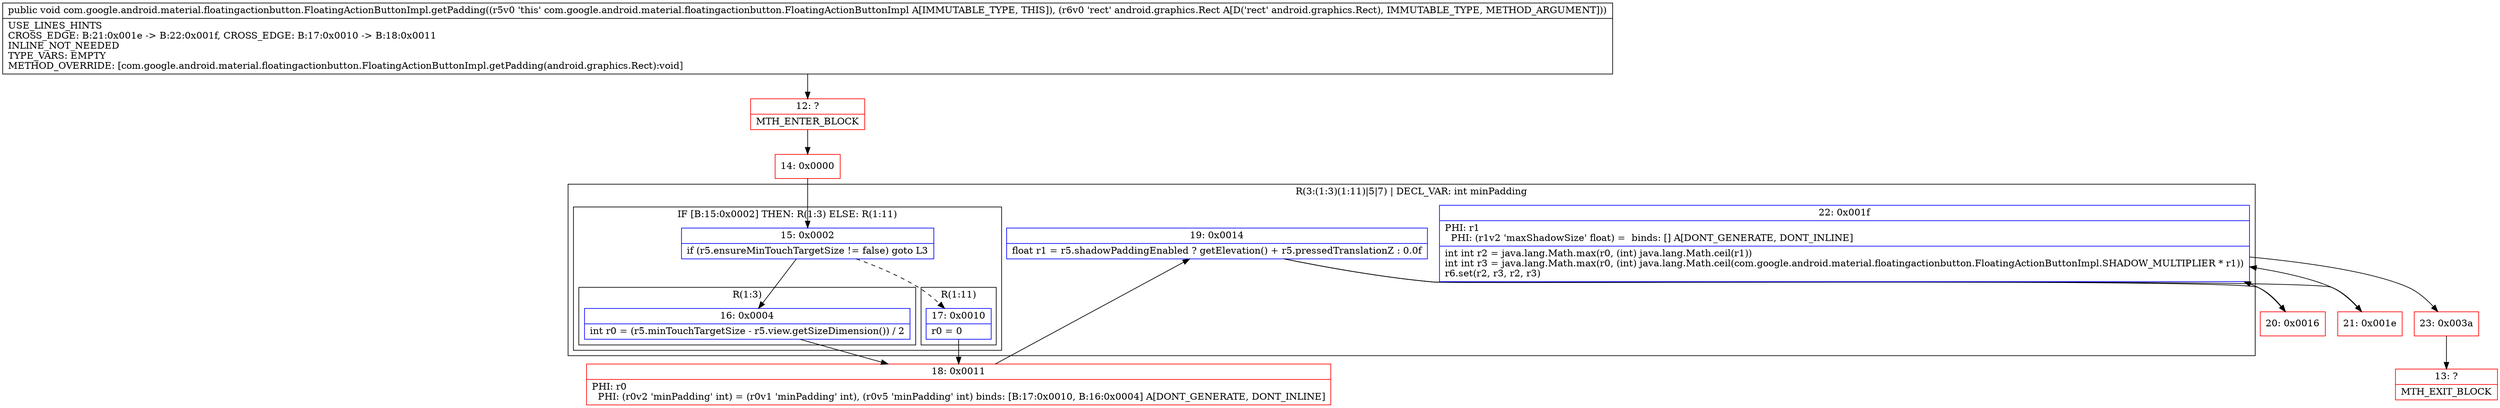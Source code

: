 digraph "CFG forcom.google.android.material.floatingactionbutton.FloatingActionButtonImpl.getPadding(Landroid\/graphics\/Rect;)V" {
subgraph cluster_Region_369294979 {
label = "R(3:(1:3)(1:11)|5|7) | DECL_VAR: int minPadding\l";
node [shape=record,color=blue];
subgraph cluster_IfRegion_283190118 {
label = "IF [B:15:0x0002] THEN: R(1:3) ELSE: R(1:11)";
node [shape=record,color=blue];
Node_15 [shape=record,label="{15\:\ 0x0002|if (r5.ensureMinTouchTargetSize != false) goto L3\l}"];
subgraph cluster_Region_1017439418 {
label = "R(1:3)";
node [shape=record,color=blue];
Node_16 [shape=record,label="{16\:\ 0x0004|int r0 = (r5.minTouchTargetSize \- r5.view.getSizeDimension()) \/ 2\l}"];
}
subgraph cluster_Region_1347809979 {
label = "R(1:11)";
node [shape=record,color=blue];
Node_17 [shape=record,label="{17\:\ 0x0010|r0 = 0\l}"];
}
}
Node_19 [shape=record,label="{19\:\ 0x0014|float r1 = r5.shadowPaddingEnabled ? getElevation() + r5.pressedTranslationZ : 0.0f\l}"];
Node_22 [shape=record,label="{22\:\ 0x001f|PHI: r1 \l  PHI: (r1v2 'maxShadowSize' float) =  binds: [] A[DONT_GENERATE, DONT_INLINE]\l|int int r2 = java.lang.Math.max(r0, (int) java.lang.Math.ceil(r1))\lint int r3 = java.lang.Math.max(r0, (int) java.lang.Math.ceil(com.google.android.material.floatingactionbutton.FloatingActionButtonImpl.SHADOW_MULTIPLIER * r1))\lr6.set(r2, r3, r2, r3)\l}"];
}
Node_12 [shape=record,color=red,label="{12\:\ ?|MTH_ENTER_BLOCK\l}"];
Node_14 [shape=record,color=red,label="{14\:\ 0x0000}"];
Node_18 [shape=record,color=red,label="{18\:\ 0x0011|PHI: r0 \l  PHI: (r0v2 'minPadding' int) = (r0v1 'minPadding' int), (r0v5 'minPadding' int) binds: [B:17:0x0010, B:16:0x0004] A[DONT_GENERATE, DONT_INLINE]\l}"];
Node_20 [shape=record,color=red,label="{20\:\ 0x0016}"];
Node_23 [shape=record,color=red,label="{23\:\ 0x003a}"];
Node_13 [shape=record,color=red,label="{13\:\ ?|MTH_EXIT_BLOCK\l}"];
Node_21 [shape=record,color=red,label="{21\:\ 0x001e}"];
MethodNode[shape=record,label="{public void com.google.android.material.floatingactionbutton.FloatingActionButtonImpl.getPadding((r5v0 'this' com.google.android.material.floatingactionbutton.FloatingActionButtonImpl A[IMMUTABLE_TYPE, THIS]), (r6v0 'rect' android.graphics.Rect A[D('rect' android.graphics.Rect), IMMUTABLE_TYPE, METHOD_ARGUMENT]))  | USE_LINES_HINTS\lCROSS_EDGE: B:21:0x001e \-\> B:22:0x001f, CROSS_EDGE: B:17:0x0010 \-\> B:18:0x0011\lINLINE_NOT_NEEDED\lTYPE_VARS: EMPTY\lMETHOD_OVERRIDE: [com.google.android.material.floatingactionbutton.FloatingActionButtonImpl.getPadding(android.graphics.Rect):void]\l}"];
MethodNode -> Node_12;Node_15 -> Node_16;
Node_15 -> Node_17[style=dashed];
Node_16 -> Node_18;
Node_17 -> Node_18;
Node_19 -> Node_20;
Node_19 -> Node_21;
Node_22 -> Node_23;
Node_12 -> Node_14;
Node_14 -> Node_15;
Node_18 -> Node_19;
Node_20 -> Node_22;
Node_23 -> Node_13;
Node_21 -> Node_22;
}

